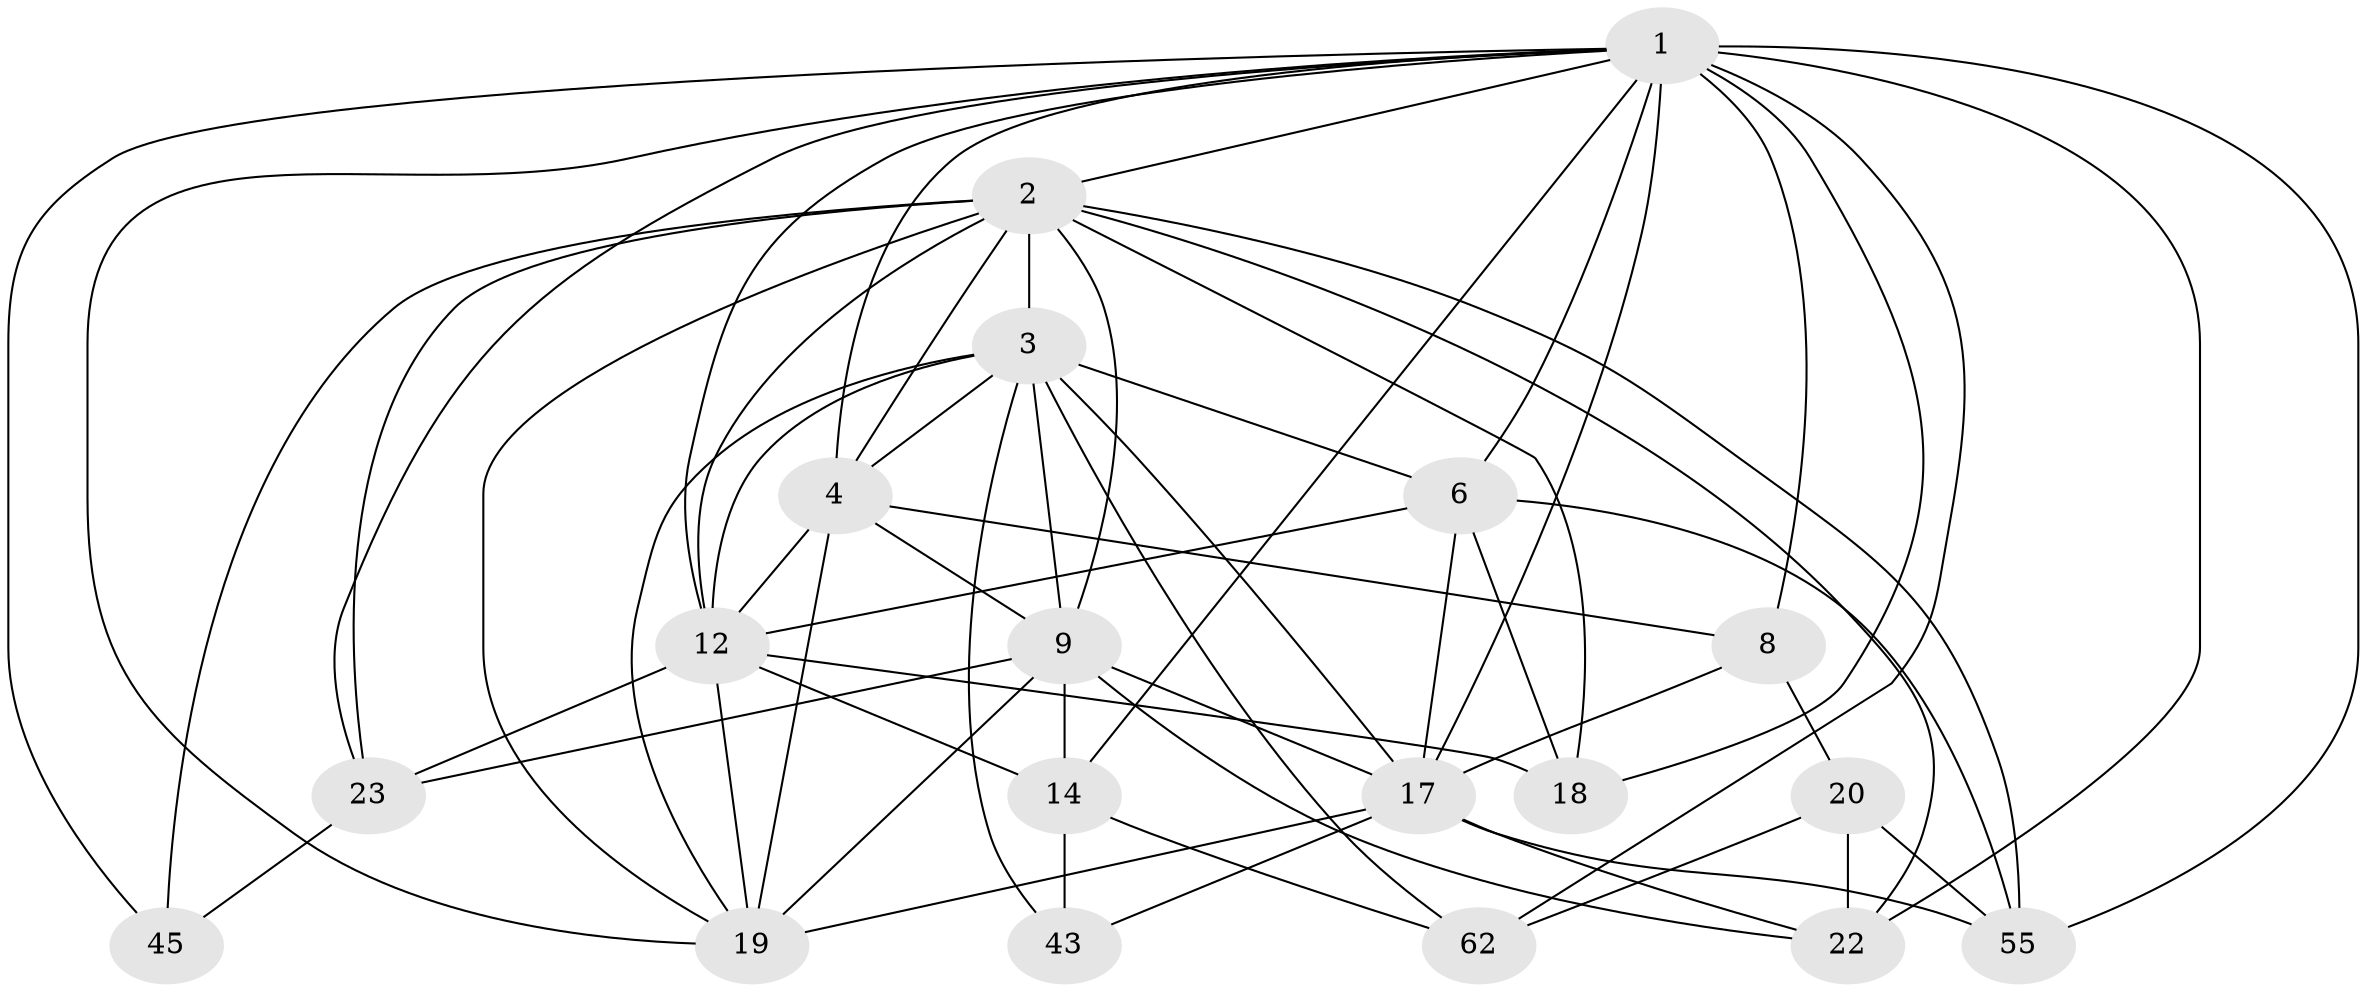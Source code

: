 // original degree distribution, {4: 1.0}
// Generated by graph-tools (version 1.1) at 2025/20/03/04/25 18:20:59]
// undirected, 19 vertices, 61 edges
graph export_dot {
graph [start="1"]
  node [color=gray90,style=filled];
  1 [super="+11+49+5"];
  2 [super="+29+7+32"];
  3 [super="+16"];
  4 [super="+56+53"];
  6 [super="+30+13+58"];
  8 [super="+52"];
  9 [super="+27+10"];
  12 [super="+64+34+60"];
  14 [super="+26"];
  17 [super="+65+25+28"];
  18;
  19 [super="+37"];
  20 [super="+41"];
  22 [super="+50+24"];
  23 [super="+40"];
  43;
  45;
  55 [super="+61"];
  62;
  1 -- 14 [weight=2];
  1 -- 2;
  1 -- 8 [weight=2];
  1 -- 19;
  1 -- 62;
  1 -- 22;
  1 -- 4;
  1 -- 6 [weight=3];
  1 -- 12;
  1 -- 45;
  1 -- 17;
  1 -- 18;
  1 -- 55;
  1 -- 23;
  2 -- 19;
  2 -- 18;
  2 -- 23 [weight=2];
  2 -- 4;
  2 -- 22;
  2 -- 55;
  2 -- 9 [weight=3];
  2 -- 12;
  2 -- 45 [weight=2];
  2 -- 3 [weight=2];
  3 -- 6 [weight=2];
  3 -- 4;
  3 -- 9 [weight=2];
  3 -- 43;
  3 -- 12;
  3 -- 17;
  3 -- 62;
  3 -- 19;
  4 -- 9;
  4 -- 12 [weight=2];
  4 -- 8;
  4 -- 19;
  6 -- 18;
  6 -- 55;
  6 -- 17 [weight=2];
  6 -- 12;
  8 -- 17 [weight=2];
  8 -- 20;
  9 -- 19;
  9 -- 14 [weight=2];
  9 -- 22;
  9 -- 23;
  9 -- 17;
  12 -- 14;
  12 -- 23;
  12 -- 19;
  12 -- 18;
  14 -- 43 [weight=2];
  14 -- 62;
  17 -- 43;
  17 -- 19 [weight=2];
  17 -- 55 [weight=2];
  17 -- 22 [weight=2];
  20 -- 22 [weight=3];
  20 -- 62;
  20 -- 55;
  23 -- 45;
}

